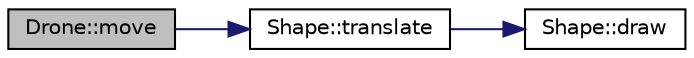 digraph "Drone::move"
{
  edge [fontname="Helvetica",fontsize="10",labelfontname="Helvetica",labelfontsize="10"];
  node [fontname="Helvetica",fontsize="10",shape=record];
  rankdir="LR";
  Node13 [label="Drone::move",height=0.2,width=0.4,color="black", fillcolor="grey75", style="filled", fontcolor="black"];
  Node13 -> Node14 [color="midnightblue",fontsize="10",style="solid",fontname="Helvetica"];
  Node14 [label="Shape::translate",height=0.2,width=0.4,color="black", fillcolor="white", style="filled",URL="$class_shape.html#a135869c3223353a8f8fe1467889f355b"];
  Node14 -> Node15 [color="midnightblue",fontsize="10",style="solid",fontname="Helvetica"];
  Node15 [label="Shape::draw",height=0.2,width=0.4,color="black", fillcolor="white", style="filled",URL="$class_shape.html#a43f482e9788a2ae60e0d93fef000aa19"];
}
